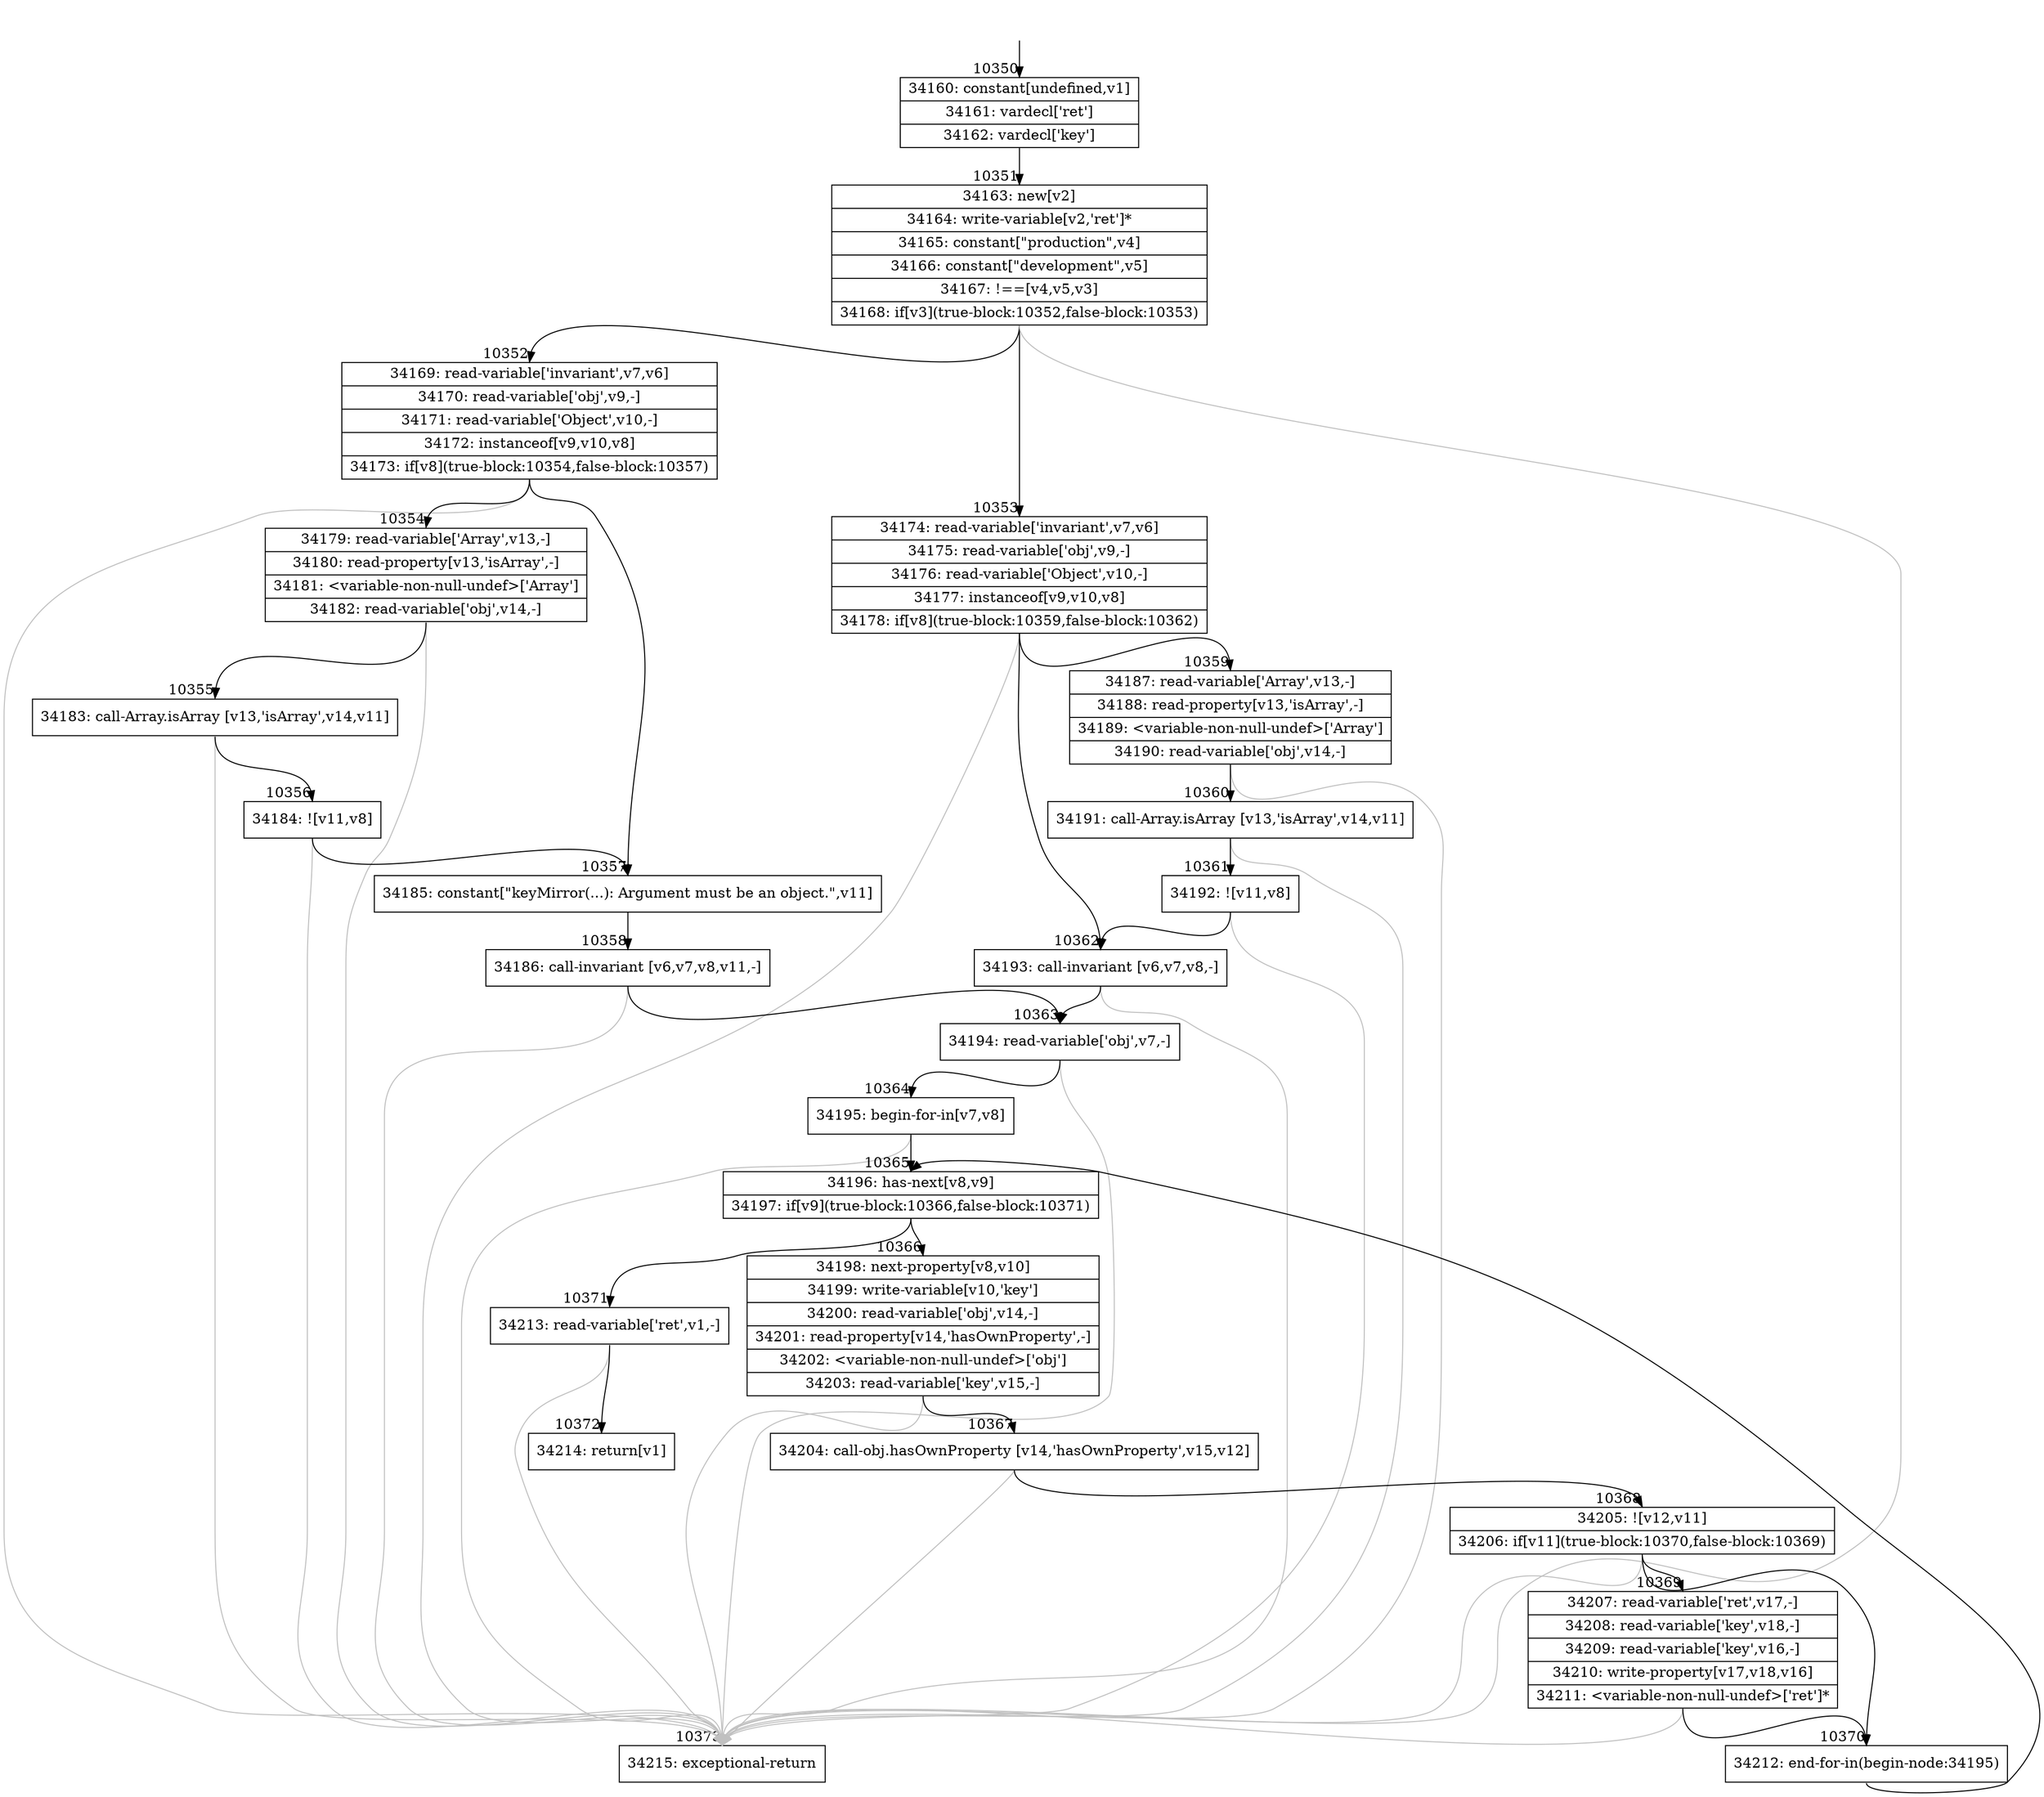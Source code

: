 digraph {
rankdir="TD"
BB_entry781[shape=none,label=""];
BB_entry781 -> BB10350 [tailport=s, headport=n, headlabel="    10350"]
BB10350 [shape=record label="{34160: constant[undefined,v1]|34161: vardecl['ret']|34162: vardecl['key']}" ] 
BB10350 -> BB10351 [tailport=s, headport=n, headlabel="      10351"]
BB10351 [shape=record label="{34163: new[v2]|34164: write-variable[v2,'ret']*|34165: constant[\"production\",v4]|34166: constant[\"development\",v5]|34167: !==[v4,v5,v3]|34168: if[v3](true-block:10352,false-block:10353)}" ] 
BB10351 -> BB10352 [tailport=s, headport=n, headlabel="      10352"]
BB10351 -> BB10353 [tailport=s, headport=n, headlabel="      10353"]
BB10351 -> BB10373 [tailport=s, headport=n, color=gray, headlabel="      10373"]
BB10352 [shape=record label="{34169: read-variable['invariant',v7,v6]|34170: read-variable['obj',v9,-]|34171: read-variable['Object',v10,-]|34172: instanceof[v9,v10,v8]|34173: if[v8](true-block:10354,false-block:10357)}" ] 
BB10352 -> BB10357 [tailport=s, headport=n, headlabel="      10357"]
BB10352 -> BB10354 [tailport=s, headport=n, headlabel="      10354"]
BB10352 -> BB10373 [tailport=s, headport=n, color=gray]
BB10353 [shape=record label="{34174: read-variable['invariant',v7,v6]|34175: read-variable['obj',v9,-]|34176: read-variable['Object',v10,-]|34177: instanceof[v9,v10,v8]|34178: if[v8](true-block:10359,false-block:10362)}" ] 
BB10353 -> BB10362 [tailport=s, headport=n, headlabel="      10362"]
BB10353 -> BB10359 [tailport=s, headport=n, headlabel="      10359"]
BB10353 -> BB10373 [tailport=s, headport=n, color=gray]
BB10354 [shape=record label="{34179: read-variable['Array',v13,-]|34180: read-property[v13,'isArray',-]|34181: \<variable-non-null-undef\>['Array']|34182: read-variable['obj',v14,-]}" ] 
BB10354 -> BB10355 [tailport=s, headport=n, headlabel="      10355"]
BB10354 -> BB10373 [tailport=s, headport=n, color=gray]
BB10355 [shape=record label="{34183: call-Array.isArray [v13,'isArray',v14,v11]}" ] 
BB10355 -> BB10356 [tailport=s, headport=n, headlabel="      10356"]
BB10355 -> BB10373 [tailport=s, headport=n, color=gray]
BB10356 [shape=record label="{34184: ![v11,v8]}" ] 
BB10356 -> BB10357 [tailport=s, headport=n]
BB10356 -> BB10373 [tailport=s, headport=n, color=gray]
BB10357 [shape=record label="{34185: constant[\"keyMirror(...): Argument must be an object.\",v11]}" ] 
BB10357 -> BB10358 [tailport=s, headport=n, headlabel="      10358"]
BB10358 [shape=record label="{34186: call-invariant [v6,v7,v8,v11,-]}" ] 
BB10358 -> BB10363 [tailport=s, headport=n, headlabel="      10363"]
BB10358 -> BB10373 [tailport=s, headport=n, color=gray]
BB10359 [shape=record label="{34187: read-variable['Array',v13,-]|34188: read-property[v13,'isArray',-]|34189: \<variable-non-null-undef\>['Array']|34190: read-variable['obj',v14,-]}" ] 
BB10359 -> BB10360 [tailport=s, headport=n, headlabel="      10360"]
BB10359 -> BB10373 [tailport=s, headport=n, color=gray]
BB10360 [shape=record label="{34191: call-Array.isArray [v13,'isArray',v14,v11]}" ] 
BB10360 -> BB10361 [tailport=s, headport=n, headlabel="      10361"]
BB10360 -> BB10373 [tailport=s, headport=n, color=gray]
BB10361 [shape=record label="{34192: ![v11,v8]}" ] 
BB10361 -> BB10362 [tailport=s, headport=n]
BB10361 -> BB10373 [tailport=s, headport=n, color=gray]
BB10362 [shape=record label="{34193: call-invariant [v6,v7,v8,-]}" ] 
BB10362 -> BB10363 [tailport=s, headport=n]
BB10362 -> BB10373 [tailport=s, headport=n, color=gray]
BB10363 [shape=record label="{34194: read-variable['obj',v7,-]}" ] 
BB10363 -> BB10364 [tailport=s, headport=n, headlabel="      10364"]
BB10363 -> BB10373 [tailport=s, headport=n, color=gray]
BB10364 [shape=record label="{34195: begin-for-in[v7,v8]}" ] 
BB10364 -> BB10365 [tailport=s, headport=n, headlabel="      10365"]
BB10364 -> BB10373 [tailport=s, headport=n, color=gray]
BB10365 [shape=record label="{34196: has-next[v8,v9]|34197: if[v9](true-block:10366,false-block:10371)}" ] 
BB10365 -> BB10366 [tailport=s, headport=n, headlabel="      10366"]
BB10365 -> BB10371 [tailport=s, headport=n, headlabel="      10371"]
BB10366 [shape=record label="{34198: next-property[v8,v10]|34199: write-variable[v10,'key']|34200: read-variable['obj',v14,-]|34201: read-property[v14,'hasOwnProperty',-]|34202: \<variable-non-null-undef\>['obj']|34203: read-variable['key',v15,-]}" ] 
BB10366 -> BB10367 [tailport=s, headport=n, headlabel="      10367"]
BB10366 -> BB10373 [tailport=s, headport=n, color=gray]
BB10367 [shape=record label="{34204: call-obj.hasOwnProperty [v14,'hasOwnProperty',v15,v12]}" ] 
BB10367 -> BB10368 [tailport=s, headport=n, headlabel="      10368"]
BB10367 -> BB10373 [tailport=s, headport=n, color=gray]
BB10368 [shape=record label="{34205: ![v12,v11]|34206: if[v11](true-block:10370,false-block:10369)}" ] 
BB10368 -> BB10370 [tailport=s, headport=n, headlabel="      10370"]
BB10368 -> BB10369 [tailport=s, headport=n, headlabel="      10369"]
BB10368 -> BB10373 [tailport=s, headport=n, color=gray]
BB10369 [shape=record label="{34207: read-variable['ret',v17,-]|34208: read-variable['key',v18,-]|34209: read-variable['key',v16,-]|34210: write-property[v17,v18,v16]|34211: \<variable-non-null-undef\>['ret']*}" ] 
BB10369 -> BB10370 [tailport=s, headport=n]
BB10369 -> BB10373 [tailport=s, headport=n, color=gray]
BB10370 [shape=record label="{34212: end-for-in(begin-node:34195)}" ] 
BB10370 -> BB10365 [tailport=s, headport=n]
BB10371 [shape=record label="{34213: read-variable['ret',v1,-]}" ] 
BB10371 -> BB10372 [tailport=s, headport=n, headlabel="      10372"]
BB10371 -> BB10373 [tailport=s, headport=n, color=gray]
BB10372 [shape=record label="{34214: return[v1]}" ] 
BB10373 [shape=record label="{34215: exceptional-return}" ] 
//#$~ 18653
}
